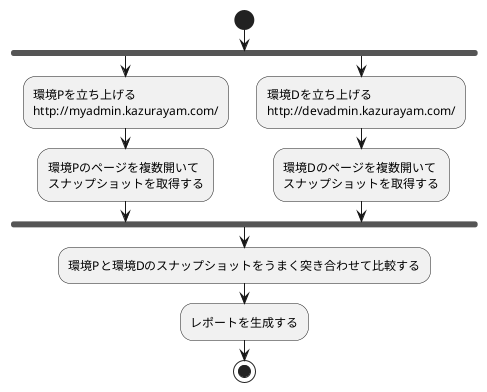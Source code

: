 @startuml activity-twinsdiff-ja
start
fork
:環境Pを立ち上げる\nhttp://myadmin.kazurayam.com/;
:環境Pのページを複数開いて\nスナップショットを取得する;
fork again
:環境Dを立ち上げる\nhttp://devadmin.kazurayam.com/;
:環境Dのページを複数開いて\nスナップショットを取得する;
end fork
:環境Pと環境Dのスナップショットをうまく突き合わせて比較する;
:レポートを生成する;
stop
@enduml
